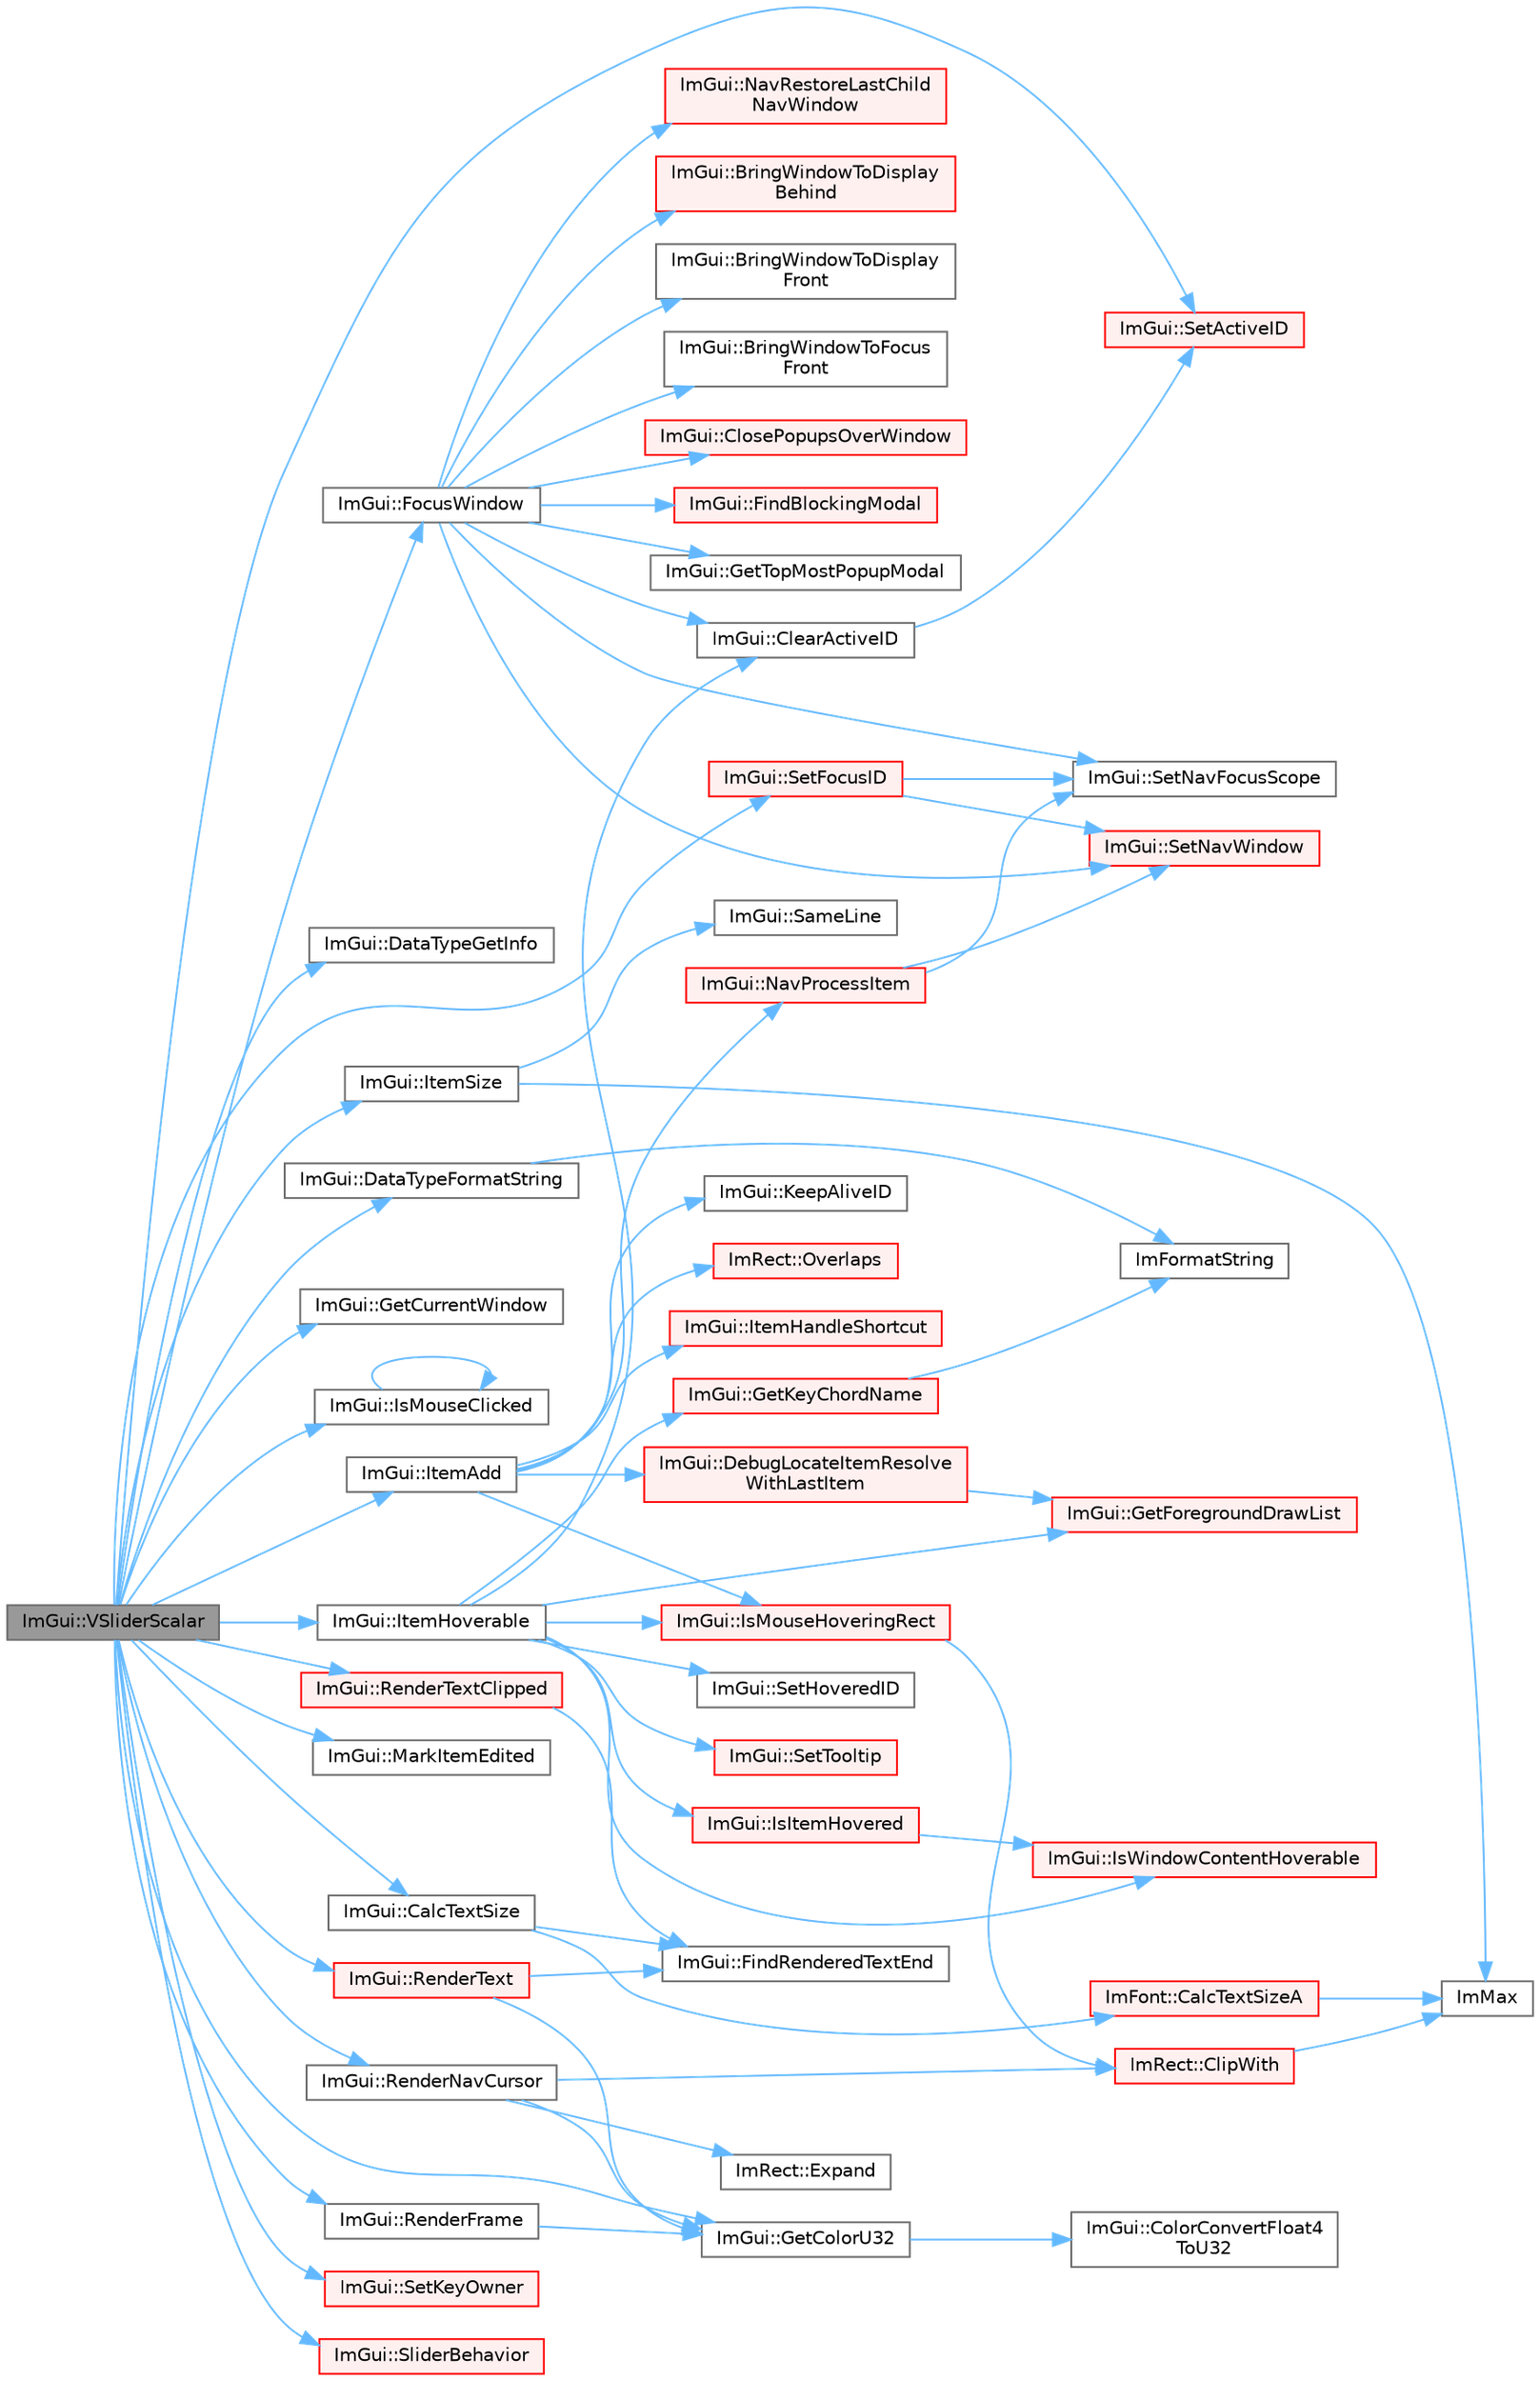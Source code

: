 digraph "ImGui::VSliderScalar"
{
 // LATEX_PDF_SIZE
  bgcolor="transparent";
  edge [fontname=Helvetica,fontsize=10,labelfontname=Helvetica,labelfontsize=10];
  node [fontname=Helvetica,fontsize=10,shape=box,height=0.2,width=0.4];
  rankdir="LR";
  Node1 [id="Node000001",label="ImGui::VSliderScalar",height=0.2,width=0.4,color="gray40", fillcolor="grey60", style="filled", fontcolor="black",tooltip=" "];
  Node1 -> Node2 [id="edge69_Node000001_Node000002",color="steelblue1",style="solid",tooltip=" "];
  Node2 [id="Node000002",label="ImGui::CalcTextSize",height=0.2,width=0.4,color="grey40", fillcolor="white", style="filled",URL="$namespace_im_gui.html#a848b9db6cc4a186751c0ecebcaadc33b",tooltip=" "];
  Node2 -> Node3 [id="edge70_Node000002_Node000003",color="steelblue1",style="solid",tooltip=" "];
  Node3 [id="Node000003",label="ImFont::CalcTextSizeA",height=0.2,width=0.4,color="red", fillcolor="#FFF0F0", style="filled",URL="$struct_im_font.html#a418146c00c3dee351a411b952cce5175",tooltip=" "];
  Node3 -> Node10 [id="edge71_Node000003_Node000010",color="steelblue1",style="solid",tooltip=" "];
  Node10 [id="Node000010",label="ImMax",height=0.2,width=0.4,color="grey40", fillcolor="white", style="filled",URL="$imgui__internal_8h.html#a7667efd95147d0422f140917c71a9226",tooltip=" "];
  Node2 -> Node11 [id="edge72_Node000002_Node000011",color="steelblue1",style="solid",tooltip=" "];
  Node11 [id="Node000011",label="ImGui::FindRenderedTextEnd",height=0.2,width=0.4,color="grey40", fillcolor="white", style="filled",URL="$namespace_im_gui.html#a7671e1dbc803a31b06081b52a771d83f",tooltip=" "];
  Node1 -> Node12 [id="edge73_Node000001_Node000012",color="steelblue1",style="solid",tooltip=" "];
  Node12 [id="Node000012",label="ImGui::DataTypeFormatString",height=0.2,width=0.4,color="grey40", fillcolor="white", style="filled",URL="$namespace_im_gui.html#a5fda8e22d0e4721940aefcb7232b1f82",tooltip=" "];
  Node12 -> Node13 [id="edge74_Node000012_Node000013",color="steelblue1",style="solid",tooltip=" "];
  Node13 [id="Node000013",label="ImFormatString",height=0.2,width=0.4,color="grey40", fillcolor="white", style="filled",URL="$imgui_8cpp.html#a75ccaf7d676b1f567ba888ae42ac3809",tooltip=" "];
  Node1 -> Node14 [id="edge75_Node000001_Node000014",color="steelblue1",style="solid",tooltip=" "];
  Node14 [id="Node000014",label="ImGui::DataTypeGetInfo",height=0.2,width=0.4,color="grey40", fillcolor="white", style="filled",URL="$namespace_im_gui.html#a5b25ed1443e5a28d5a5725892e896578",tooltip=" "];
  Node1 -> Node15 [id="edge76_Node000001_Node000015",color="steelblue1",style="solid",tooltip=" "];
  Node15 [id="Node000015",label="ImGui::FocusWindow",height=0.2,width=0.4,color="grey40", fillcolor="white", style="filled",URL="$namespace_im_gui.html#a27aa6f2f3aa11778c6d023b1b223f262",tooltip=" "];
  Node15 -> Node16 [id="edge77_Node000015_Node000016",color="steelblue1",style="solid",tooltip=" "];
  Node16 [id="Node000016",label="ImGui::BringWindowToDisplay\lBehind",height=0.2,width=0.4,color="red", fillcolor="#FFF0F0", style="filled",URL="$namespace_im_gui.html#a8cae2f7a08f820a8d5349d1964603b20",tooltip=" "];
  Node15 -> Node18 [id="edge78_Node000015_Node000018",color="steelblue1",style="solid",tooltip=" "];
  Node18 [id="Node000018",label="ImGui::BringWindowToDisplay\lFront",height=0.2,width=0.4,color="grey40", fillcolor="white", style="filled",URL="$namespace_im_gui.html#a1f7b95f36d03751c928af7b1b745e959",tooltip=" "];
  Node15 -> Node19 [id="edge79_Node000015_Node000019",color="steelblue1",style="solid",tooltip=" "];
  Node19 [id="Node000019",label="ImGui::BringWindowToFocus\lFront",height=0.2,width=0.4,color="grey40", fillcolor="white", style="filled",URL="$namespace_im_gui.html#affe95a2dc969f0d15fbd4b588c94ac1a",tooltip=" "];
  Node15 -> Node20 [id="edge80_Node000015_Node000020",color="steelblue1",style="solid",tooltip=" "];
  Node20 [id="Node000020",label="ImGui::ClearActiveID",height=0.2,width=0.4,color="grey40", fillcolor="white", style="filled",URL="$namespace_im_gui.html#a17ff60ad1e2669130ac38a04d16eb354",tooltip=" "];
  Node20 -> Node21 [id="edge81_Node000020_Node000021",color="steelblue1",style="solid",tooltip=" "];
  Node21 [id="Node000021",label="ImGui::SetActiveID",height=0.2,width=0.4,color="red", fillcolor="#FFF0F0", style="filled",URL="$namespace_im_gui.html#a27b8ace13a8c421ee8405f0cbebe4ead",tooltip=" "];
  Node15 -> Node23 [id="edge82_Node000015_Node000023",color="steelblue1",style="solid",tooltip=" "];
  Node23 [id="Node000023",label="ImGui::ClosePopupsOverWindow",height=0.2,width=0.4,color="red", fillcolor="#FFF0F0", style="filled",URL="$namespace_im_gui.html#a0076b153c697cb85e263fcbd59340bce",tooltip=" "];
  Node15 -> Node28 [id="edge83_Node000015_Node000028",color="steelblue1",style="solid",tooltip=" "];
  Node28 [id="Node000028",label="ImGui::FindBlockingModal",height=0.2,width=0.4,color="red", fillcolor="#FFF0F0", style="filled",URL="$namespace_im_gui.html#a196705a4195b41a57470ef6553cb440c",tooltip=" "];
  Node15 -> Node29 [id="edge84_Node000015_Node000029",color="steelblue1",style="solid",tooltip=" "];
  Node29 [id="Node000029",label="ImGui::GetTopMostPopupModal",height=0.2,width=0.4,color="grey40", fillcolor="white", style="filled",URL="$namespace_im_gui.html#a6b905269b079f5e07755db52cc6e52df",tooltip=" "];
  Node15 -> Node30 [id="edge85_Node000015_Node000030",color="steelblue1",style="solid",tooltip=" "];
  Node30 [id="Node000030",label="ImGui::NavRestoreLastChild\lNavWindow",height=0.2,width=0.4,color="red", fillcolor="#FFF0F0", style="filled",URL="$namespace_im_gui.html#ae9ed208c0b64e4919e5de1cb83b2db2a",tooltip=" "];
  Node15 -> Node32 [id="edge86_Node000015_Node000032",color="steelblue1",style="solid",tooltip=" "];
  Node32 [id="Node000032",label="ImGui::SetNavFocusScope",height=0.2,width=0.4,color="grey40", fillcolor="white", style="filled",URL="$namespace_im_gui.html#ada2736a9b034b93ba877f46577bc5e8b",tooltip=" "];
  Node15 -> Node33 [id="edge87_Node000015_Node000033",color="steelblue1",style="solid",tooltip=" "];
  Node33 [id="Node000033",label="ImGui::SetNavWindow",height=0.2,width=0.4,color="red", fillcolor="#FFF0F0", style="filled",URL="$namespace_im_gui.html#aa422c756f467e650d67b4fb1b74ff5a1",tooltip=" "];
  Node1 -> Node35 [id="edge88_Node000001_Node000035",color="steelblue1",style="solid",tooltip=" "];
  Node35 [id="Node000035",label="ImGui::GetColorU32",height=0.2,width=0.4,color="grey40", fillcolor="white", style="filled",URL="$namespace_im_gui.html#a0de2d9bd347d9866511eb8d014e62556",tooltip=" "];
  Node35 -> Node36 [id="edge89_Node000035_Node000036",color="steelblue1",style="solid",tooltip=" "];
  Node36 [id="Node000036",label="ImGui::ColorConvertFloat4\lToU32",height=0.2,width=0.4,color="grey40", fillcolor="white", style="filled",URL="$namespace_im_gui.html#abe2691de0b1a71c774ab24cc91564a94",tooltip=" "];
  Node1 -> Node37 [id="edge90_Node000001_Node000037",color="steelblue1",style="solid",tooltip=" "];
  Node37 [id="Node000037",label="ImGui::GetCurrentWindow",height=0.2,width=0.4,color="grey40", fillcolor="white", style="filled",URL="$namespace_im_gui.html#ac452417b5004ca16a814a72cff153526",tooltip=" "];
  Node1 -> Node38 [id="edge91_Node000001_Node000038",color="steelblue1",style="solid",tooltip=" "];
  Node38 [id="Node000038",label="ImGui::IsMouseClicked",height=0.2,width=0.4,color="grey40", fillcolor="white", style="filled",URL="$namespace_im_gui.html#a2d430db9485d0b3d86d51d5436225495",tooltip=" "];
  Node38 -> Node38 [id="edge92_Node000038_Node000038",color="steelblue1",style="solid",tooltip=" "];
  Node1 -> Node39 [id="edge93_Node000001_Node000039",color="steelblue1",style="solid",tooltip=" "];
  Node39 [id="Node000039",label="ImGui::ItemAdd",height=0.2,width=0.4,color="grey40", fillcolor="white", style="filled",URL="$namespace_im_gui.html#a0c2ccafc8d403c02a6590ac21157b9ac",tooltip=" "];
  Node39 -> Node40 [id="edge94_Node000039_Node000040",color="steelblue1",style="solid",tooltip=" "];
  Node40 [id="Node000040",label="ImGui::DebugLocateItemResolve\lWithLastItem",height=0.2,width=0.4,color="red", fillcolor="#FFF0F0", style="filled",URL="$namespace_im_gui.html#ae8ab0d7dfc90af8e82db3ed9e7829219",tooltip=" "];
  Node40 -> Node56 [id="edge95_Node000040_Node000056",color="steelblue1",style="solid",tooltip=" "];
  Node56 [id="Node000056",label="ImGui::GetForegroundDrawList",height=0.2,width=0.4,color="red", fillcolor="#FFF0F0", style="filled",URL="$namespace_im_gui.html#a77e1a981b472415e6613a2bd0966d817",tooltip=" "];
  Node39 -> Node63 [id="edge96_Node000039_Node000063",color="steelblue1",style="solid",tooltip=" "];
  Node63 [id="Node000063",label="ImGui::IsMouseHoveringRect",height=0.2,width=0.4,color="red", fillcolor="#FFF0F0", style="filled",URL="$namespace_im_gui.html#ae0b8ea0e06c457316d6aed6c5b2a1c25",tooltip=" "];
  Node63 -> Node64 [id="edge97_Node000063_Node000064",color="steelblue1",style="solid",tooltip=" "];
  Node64 [id="Node000064",label="ImRect::ClipWith",height=0.2,width=0.4,color="red", fillcolor="#FFF0F0", style="filled",URL="$struct_im_rect.html#ac02d5cf6ce0358aea9ed9df43d368f3f",tooltip=" "];
  Node64 -> Node10 [id="edge98_Node000064_Node000010",color="steelblue1",style="solid",tooltip=" "];
  Node39 -> Node67 [id="edge99_Node000039_Node000067",color="steelblue1",style="solid",tooltip=" "];
  Node67 [id="Node000067",label="ImGui::ItemHandleShortcut",height=0.2,width=0.4,color="red", fillcolor="#FFF0F0", style="filled",URL="$namespace_im_gui.html#a338deb537666a886cf3ece08c07e9fa9",tooltip=" "];
  Node39 -> Node70 [id="edge100_Node000039_Node000070",color="steelblue1",style="solid",tooltip=" "];
  Node70 [id="Node000070",label="ImGui::KeepAliveID",height=0.2,width=0.4,color="grey40", fillcolor="white", style="filled",URL="$namespace_im_gui.html#a85a245c78a9f7c351636bdad6e60c488",tooltip=" "];
  Node39 -> Node71 [id="edge101_Node000039_Node000071",color="steelblue1",style="solid",tooltip=" "];
  Node71 [id="Node000071",label="ImGui::NavProcessItem",height=0.2,width=0.4,color="red", fillcolor="#FFF0F0", style="filled",URL="$namespace_im_gui.html#aa217c2f0448788f3c064bf828a8f9d8f",tooltip=" "];
  Node71 -> Node32 [id="edge102_Node000071_Node000032",color="steelblue1",style="solid",tooltip=" "];
  Node71 -> Node33 [id="edge103_Node000071_Node000033",color="steelblue1",style="solid",tooltip=" "];
  Node39 -> Node89 [id="edge104_Node000039_Node000089",color="steelblue1",style="solid",tooltip=" "];
  Node89 [id="Node000089",label="ImRect::Overlaps",height=0.2,width=0.4,color="red", fillcolor="#FFF0F0", style="filled",URL="$struct_im_rect.html#a0af3bade3781e5e7c6afdf71ccfb0d43",tooltip=" "];
  Node1 -> Node90 [id="edge105_Node000001_Node000090",color="steelblue1",style="solid",tooltip=" "];
  Node90 [id="Node000090",label="ImGui::ItemHoverable",height=0.2,width=0.4,color="grey40", fillcolor="white", style="filled",URL="$namespace_im_gui.html#a1d7304e335dbe35c4d97b67854111ed2",tooltip=" "];
  Node90 -> Node20 [id="edge106_Node000090_Node000020",color="steelblue1",style="solid",tooltip=" "];
  Node90 -> Node56 [id="edge107_Node000090_Node000056",color="steelblue1",style="solid",tooltip=" "];
  Node90 -> Node91 [id="edge108_Node000090_Node000091",color="steelblue1",style="solid",tooltip=" "];
  Node91 [id="Node000091",label="ImGui::GetKeyChordName",height=0.2,width=0.4,color="red", fillcolor="#FFF0F0", style="filled",URL="$namespace_im_gui.html#a4711f04593c21dee2ecb1f736c4da981",tooltip=" "];
  Node91 -> Node13 [id="edge109_Node000091_Node000013",color="steelblue1",style="solid",tooltip=" "];
  Node90 -> Node98 [id="edge110_Node000090_Node000098",color="steelblue1",style="solid",tooltip=" "];
  Node98 [id="Node000098",label="ImGui::IsItemHovered",height=0.2,width=0.4,color="red", fillcolor="#FFF0F0", style="filled",URL="$namespace_im_gui.html#ac9a400eff3a9561d95e80486c52a660b",tooltip=" "];
  Node98 -> Node102 [id="edge111_Node000098_Node000102",color="steelblue1",style="solid",tooltip=" "];
  Node102 [id="Node000102",label="ImGui::IsWindowContentHoverable",height=0.2,width=0.4,color="red", fillcolor="#FFF0F0", style="filled",URL="$namespace_im_gui.html#ab3095c274afa3c3d73e1d5cae190f469",tooltip=" "];
  Node90 -> Node63 [id="edge112_Node000090_Node000063",color="steelblue1",style="solid",tooltip=" "];
  Node90 -> Node102 [id="edge113_Node000090_Node000102",color="steelblue1",style="solid",tooltip=" "];
  Node90 -> Node103 [id="edge114_Node000090_Node000103",color="steelblue1",style="solid",tooltip=" "];
  Node103 [id="Node000103",label="ImGui::SetHoveredID",height=0.2,width=0.4,color="grey40", fillcolor="white", style="filled",URL="$namespace_im_gui.html#aba1f0c75d6f98702e6b02eb1bc30d915",tooltip=" "];
  Node90 -> Node104 [id="edge115_Node000090_Node000104",color="steelblue1",style="solid",tooltip=" "];
  Node104 [id="Node000104",label="ImGui::SetTooltip",height=0.2,width=0.4,color="red", fillcolor="#FFF0F0", style="filled",URL="$namespace_im_gui.html#a313073fa01b8a9791f241ef93091ce92",tooltip=" "];
  Node1 -> Node174 [id="edge116_Node000001_Node000174",color="steelblue1",style="solid",tooltip=" "];
  Node174 [id="Node000174",label="ImGui::ItemSize",height=0.2,width=0.4,color="grey40", fillcolor="white", style="filled",URL="$namespace_im_gui.html#a4b5818a652d943ea54e0cec9fb3943d7",tooltip=" "];
  Node174 -> Node10 [id="edge117_Node000174_Node000010",color="steelblue1",style="solid",tooltip=" "];
  Node174 -> Node175 [id="edge118_Node000174_Node000175",color="steelblue1",style="solid",tooltip=" "];
  Node175 [id="Node000175",label="ImGui::SameLine",height=0.2,width=0.4,color="grey40", fillcolor="white", style="filled",URL="$namespace_im_gui.html#addd433eb3aae59119e341e80db474f66",tooltip=" "];
  Node1 -> Node284 [id="edge119_Node000001_Node000284",color="steelblue1",style="solid",tooltip=" "];
  Node284 [id="Node000284",label="ImGui::MarkItemEdited",height=0.2,width=0.4,color="grey40", fillcolor="white", style="filled",URL="$namespace_im_gui.html#a83036681a36fbee2d35b5b57a1ef72e6",tooltip=" "];
  Node1 -> Node227 [id="edge120_Node000001_Node000227",color="steelblue1",style="solid",tooltip=" "];
  Node227 [id="Node000227",label="ImGui::RenderFrame",height=0.2,width=0.4,color="grey40", fillcolor="white", style="filled",URL="$namespace_im_gui.html#a6eb97ff501764c37df4ffd99ebadeba7",tooltip=" "];
  Node227 -> Node35 [id="edge121_Node000227_Node000035",color="steelblue1",style="solid",tooltip=" "];
  Node1 -> Node228 [id="edge122_Node000001_Node000228",color="steelblue1",style="solid",tooltip=" "];
  Node228 [id="Node000228",label="ImGui::RenderNavCursor",height=0.2,width=0.4,color="grey40", fillcolor="white", style="filled",URL="$namespace_im_gui.html#a2722dcfe26c7f6e8cd522102ef5b7df2",tooltip=" "];
  Node228 -> Node64 [id="edge123_Node000228_Node000064",color="steelblue1",style="solid",tooltip=" "];
  Node228 -> Node194 [id="edge124_Node000228_Node000194",color="steelblue1",style="solid",tooltip=" "];
  Node194 [id="Node000194",label="ImRect::Expand",height=0.2,width=0.4,color="grey40", fillcolor="white", style="filled",URL="$struct_im_rect.html#af33a7424c3341d08acd69da30c27c753",tooltip=" "];
  Node228 -> Node35 [id="edge125_Node000228_Node000035",color="steelblue1",style="solid",tooltip=" "];
  Node1 -> Node272 [id="edge126_Node000001_Node000272",color="steelblue1",style="solid",tooltip=" "];
  Node272 [id="Node000272",label="ImGui::RenderText",height=0.2,width=0.4,color="red", fillcolor="#FFF0F0", style="filled",URL="$namespace_im_gui.html#a9971ce57f2a288ac3a12df886c5550d1",tooltip=" "];
  Node272 -> Node11 [id="edge127_Node000272_Node000011",color="steelblue1",style="solid",tooltip=" "];
  Node272 -> Node35 [id="edge128_Node000272_Node000035",color="steelblue1",style="solid",tooltip=" "];
  Node1 -> Node278 [id="edge129_Node000001_Node000278",color="steelblue1",style="solid",tooltip=" "];
  Node278 [id="Node000278",label="ImGui::RenderTextClipped",height=0.2,width=0.4,color="red", fillcolor="#FFF0F0", style="filled",URL="$namespace_im_gui.html#ab362eafae794c7364a6b96ea06f38eb9",tooltip=" "];
  Node278 -> Node11 [id="edge130_Node000278_Node000011",color="steelblue1",style="solid",tooltip=" "];
  Node1 -> Node21 [id="edge131_Node000001_Node000021",color="steelblue1",style="solid",tooltip=" "];
  Node1 -> Node287 [id="edge132_Node000001_Node000287",color="steelblue1",style="solid",tooltip=" "];
  Node287 [id="Node000287",label="ImGui::SetFocusID",height=0.2,width=0.4,color="red", fillcolor="#FFF0F0", style="filled",URL="$namespace_im_gui.html#a8ad578d7141486ff12b59b0c251234e6",tooltip=" "];
  Node287 -> Node32 [id="edge133_Node000287_Node000032",color="steelblue1",style="solid",tooltip=" "];
  Node287 -> Node33 [id="edge134_Node000287_Node000033",color="steelblue1",style="solid",tooltip=" "];
  Node1 -> Node211 [id="edge135_Node000001_Node000211",color="steelblue1",style="solid",tooltip=" "];
  Node211 [id="Node000211",label="ImGui::SetKeyOwner",height=0.2,width=0.4,color="red", fillcolor="#FFF0F0", style="filled",URL="$namespace_im_gui.html#ac415798dd69ab045cda84dd14a52c3ea",tooltip=" "];
  Node1 -> Node517 [id="edge136_Node000001_Node000517",color="steelblue1",style="solid",tooltip=" "];
  Node517 [id="Node000517",label="ImGui::SliderBehavior",height=0.2,width=0.4,color="red", fillcolor="#FFF0F0", style="filled",URL="$namespace_im_gui.html#af8d5d2cfa55221448e55e51b1abcfe93",tooltip=" "];
}
